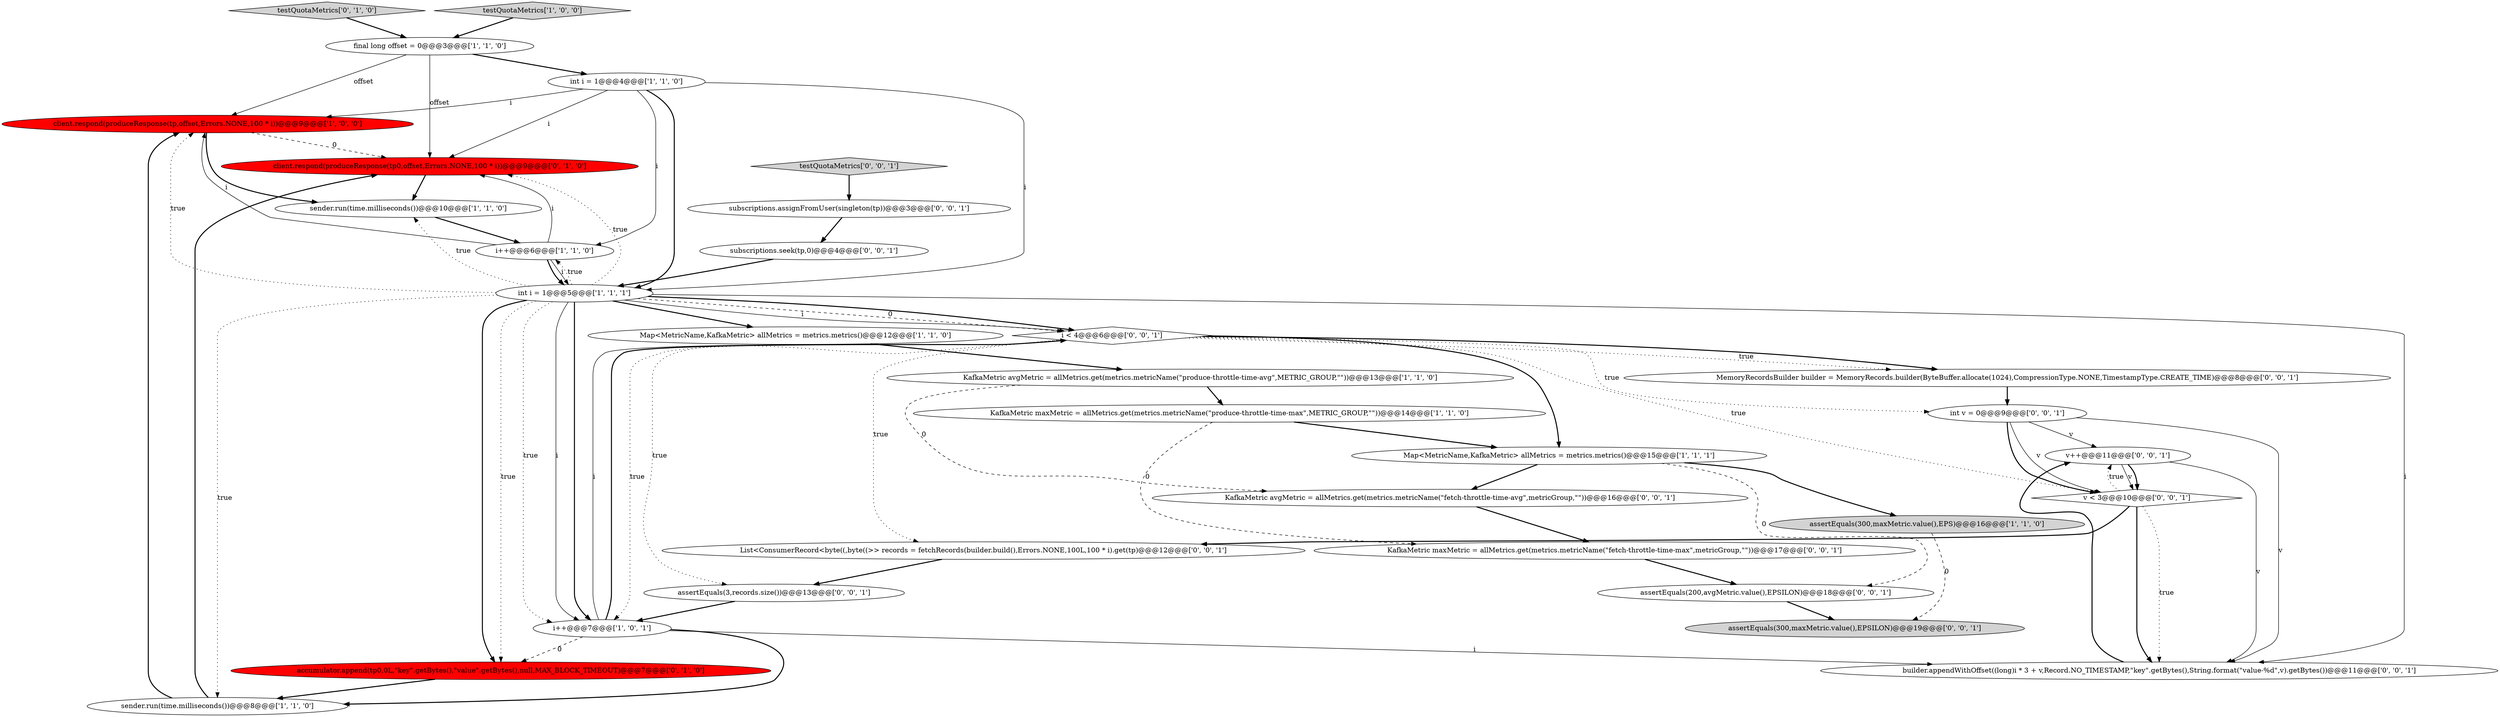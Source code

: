 digraph {
14 [style = filled, label = "testQuotaMetrics['0', '1', '0']", fillcolor = lightgray, shape = diamond image = "AAA0AAABBB2BBB"];
11 [style = filled, label = "client.respond(produceResponse(tp,offset,Errors.NONE,100 * i))@@@9@@@['1', '0', '0']", fillcolor = red, shape = ellipse image = "AAA1AAABBB1BBB"];
18 [style = filled, label = "i < 4@@@6@@@['0', '0', '1']", fillcolor = white, shape = diamond image = "AAA0AAABBB3BBB"];
4 [style = filled, label = "sender.run(time.milliseconds())@@@8@@@['1', '1', '0']", fillcolor = white, shape = ellipse image = "AAA0AAABBB1BBB"];
8 [style = filled, label = "Map<MetricName,KafkaMetric> allMetrics = metrics.metrics()@@@15@@@['1', '1', '1']", fillcolor = white, shape = ellipse image = "AAA0AAABBB1BBB"];
31 [style = filled, label = "int v = 0@@@9@@@['0', '0', '1']", fillcolor = white, shape = ellipse image = "AAA0AAABBB3BBB"];
23 [style = filled, label = "v++@@@11@@@['0', '0', '1']", fillcolor = white, shape = ellipse image = "AAA0AAABBB3BBB"];
27 [style = filled, label = "assertEquals(300,maxMetric.value(),EPSILON)@@@19@@@['0', '0', '1']", fillcolor = lightgray, shape = ellipse image = "AAA0AAABBB3BBB"];
26 [style = filled, label = "testQuotaMetrics['0', '0', '1']", fillcolor = lightgray, shape = diamond image = "AAA0AAABBB3BBB"];
3 [style = filled, label = "i++@@@7@@@['1', '0', '1']", fillcolor = white, shape = ellipse image = "AAA0AAABBB1BBB"];
9 [style = filled, label = "int i = 1@@@5@@@['1', '1', '1']", fillcolor = white, shape = ellipse image = "AAA0AAABBB1BBB"];
16 [style = filled, label = "accumulator.append(tp0,0L,\"key\".getBytes(),\"value\".getBytes(),null,MAX_BLOCK_TIMEOUT)@@@7@@@['0', '1', '0']", fillcolor = red, shape = ellipse image = "AAA1AAABBB2BBB"];
25 [style = filled, label = "MemoryRecordsBuilder builder = MemoryRecords.builder(ByteBuffer.allocate(1024),CompressionType.NONE,TimestampType.CREATE_TIME)@@@8@@@['0', '0', '1']", fillcolor = white, shape = ellipse image = "AAA0AAABBB3BBB"];
5 [style = filled, label = "int i = 1@@@4@@@['1', '1', '0']", fillcolor = white, shape = ellipse image = "AAA0AAABBB1BBB"];
28 [style = filled, label = "subscriptions.assignFromUser(singleton(tp))@@@3@@@['0', '0', '1']", fillcolor = white, shape = ellipse image = "AAA0AAABBB3BBB"];
22 [style = filled, label = "assertEquals(3,records.size())@@@13@@@['0', '0', '1']", fillcolor = white, shape = ellipse image = "AAA0AAABBB3BBB"];
24 [style = filled, label = "KafkaMetric avgMetric = allMetrics.get(metrics.metricName(\"fetch-throttle-time-avg\",metricGroup,\"\"))@@@16@@@['0', '0', '1']", fillcolor = white, shape = ellipse image = "AAA0AAABBB3BBB"];
1 [style = filled, label = "KafkaMetric maxMetric = allMetrics.get(metrics.metricName(\"produce-throttle-time-max\",METRIC_GROUP,\"\"))@@@14@@@['1', '1', '0']", fillcolor = white, shape = ellipse image = "AAA0AAABBB1BBB"];
17 [style = filled, label = "KafkaMetric maxMetric = allMetrics.get(metrics.metricName(\"fetch-throttle-time-max\",metricGroup,\"\"))@@@17@@@['0', '0', '1']", fillcolor = white, shape = ellipse image = "AAA0AAABBB3BBB"];
29 [style = filled, label = "builder.appendWithOffset((long)i * 3 + v,Record.NO_TIMESTAMP,\"key\".getBytes(),String.format(\"value-%d\",v).getBytes())@@@11@@@['0', '0', '1']", fillcolor = white, shape = ellipse image = "AAA0AAABBB3BBB"];
6 [style = filled, label = "assertEquals(300,maxMetric.value(),EPS)@@@16@@@['1', '1', '0']", fillcolor = lightgray, shape = ellipse image = "AAA0AAABBB1BBB"];
2 [style = filled, label = "KafkaMetric avgMetric = allMetrics.get(metrics.metricName(\"produce-throttle-time-avg\",METRIC_GROUP,\"\"))@@@13@@@['1', '1', '0']", fillcolor = white, shape = ellipse image = "AAA0AAABBB1BBB"];
15 [style = filled, label = "client.respond(produceResponse(tp0,offset,Errors.NONE,100 * i))@@@9@@@['0', '1', '0']", fillcolor = red, shape = ellipse image = "AAA1AAABBB2BBB"];
7 [style = filled, label = "final long offset = 0@@@3@@@['1', '1', '0']", fillcolor = white, shape = ellipse image = "AAA0AAABBB1BBB"];
0 [style = filled, label = "sender.run(time.milliseconds())@@@10@@@['1', '1', '0']", fillcolor = white, shape = ellipse image = "AAA0AAABBB1BBB"];
20 [style = filled, label = "v < 3@@@10@@@['0', '0', '1']", fillcolor = white, shape = diamond image = "AAA0AAABBB3BBB"];
19 [style = filled, label = "assertEquals(200,avgMetric.value(),EPSILON)@@@18@@@['0', '0', '1']", fillcolor = white, shape = ellipse image = "AAA0AAABBB3BBB"];
10 [style = filled, label = "Map<MetricName,KafkaMetric> allMetrics = metrics.metrics()@@@12@@@['1', '1', '0']", fillcolor = white, shape = ellipse image = "AAA0AAABBB1BBB"];
30 [style = filled, label = "subscriptions.seek(tp,0)@@@4@@@['0', '0', '1']", fillcolor = white, shape = ellipse image = "AAA0AAABBB3BBB"];
21 [style = filled, label = "List<ConsumerRecord<byte((,byte((>> records = fetchRecords(builder.build(),Errors.NONE,100L,100 * i).get(tp)@@@12@@@['0', '0', '1']", fillcolor = white, shape = ellipse image = "AAA0AAABBB3BBB"];
13 [style = filled, label = "testQuotaMetrics['1', '0', '0']", fillcolor = lightgray, shape = diamond image = "AAA0AAABBB1BBB"];
12 [style = filled, label = "i++@@@6@@@['1', '1', '0']", fillcolor = white, shape = ellipse image = "AAA0AAABBB1BBB"];
23->20 [style = solid, label="v"];
31->20 [style = solid, label="v"];
8->19 [style = dashed, label="0"];
12->9 [style = solid, label="i"];
23->20 [style = bold, label=""];
9->12 [style = dotted, label="true"];
9->0 [style = dotted, label="true"];
1->8 [style = bold, label=""];
5->9 [style = bold, label=""];
28->30 [style = bold, label=""];
18->25 [style = dotted, label="true"];
20->29 [style = bold, label=""];
11->15 [style = dashed, label="0"];
2->1 [style = bold, label=""];
12->15 [style = solid, label="i"];
9->29 [style = solid, label="i"];
0->12 [style = bold, label=""];
9->11 [style = dotted, label="true"];
9->18 [style = dashed, label="0"];
4->15 [style = bold, label=""];
3->16 [style = dashed, label="0"];
18->21 [style = dotted, label="true"];
8->6 [style = bold, label=""];
30->9 [style = bold, label=""];
5->11 [style = solid, label="i"];
29->23 [style = bold, label=""];
9->10 [style = bold, label=""];
18->20 [style = dotted, label="true"];
12->9 [style = bold, label=""];
31->29 [style = solid, label="v"];
3->4 [style = bold, label=""];
3->29 [style = solid, label="i"];
17->19 [style = bold, label=""];
9->16 [style = bold, label=""];
3->18 [style = solid, label="i"];
14->7 [style = bold, label=""];
25->31 [style = bold, label=""];
3->18 [style = bold, label=""];
20->21 [style = bold, label=""];
22->3 [style = bold, label=""];
7->5 [style = bold, label=""];
11->0 [style = bold, label=""];
1->17 [style = dashed, label="0"];
9->18 [style = bold, label=""];
20->29 [style = dotted, label="true"];
21->22 [style = bold, label=""];
6->27 [style = dashed, label="0"];
13->7 [style = bold, label=""];
5->15 [style = solid, label="i"];
7->15 [style = solid, label="offset"];
15->0 [style = bold, label=""];
19->27 [style = bold, label=""];
18->3 [style = dotted, label="true"];
24->17 [style = bold, label=""];
18->22 [style = dotted, label="true"];
20->23 [style = dotted, label="true"];
18->25 [style = bold, label=""];
9->4 [style = dotted, label="true"];
9->3 [style = bold, label=""];
10->2 [style = bold, label=""];
12->11 [style = solid, label="i"];
18->8 [style = bold, label=""];
9->15 [style = dotted, label="true"];
26->28 [style = bold, label=""];
31->23 [style = solid, label="v"];
9->3 [style = dotted, label="true"];
16->4 [style = bold, label=""];
31->20 [style = bold, label=""];
4->11 [style = bold, label=""];
9->16 [style = dotted, label="true"];
18->31 [style = dotted, label="true"];
2->24 [style = dashed, label="0"];
7->11 [style = solid, label="offset"];
5->12 [style = solid, label="i"];
23->29 [style = solid, label="v"];
9->18 [style = solid, label="i"];
9->3 [style = solid, label="i"];
5->9 [style = solid, label="i"];
8->24 [style = bold, label=""];
}
